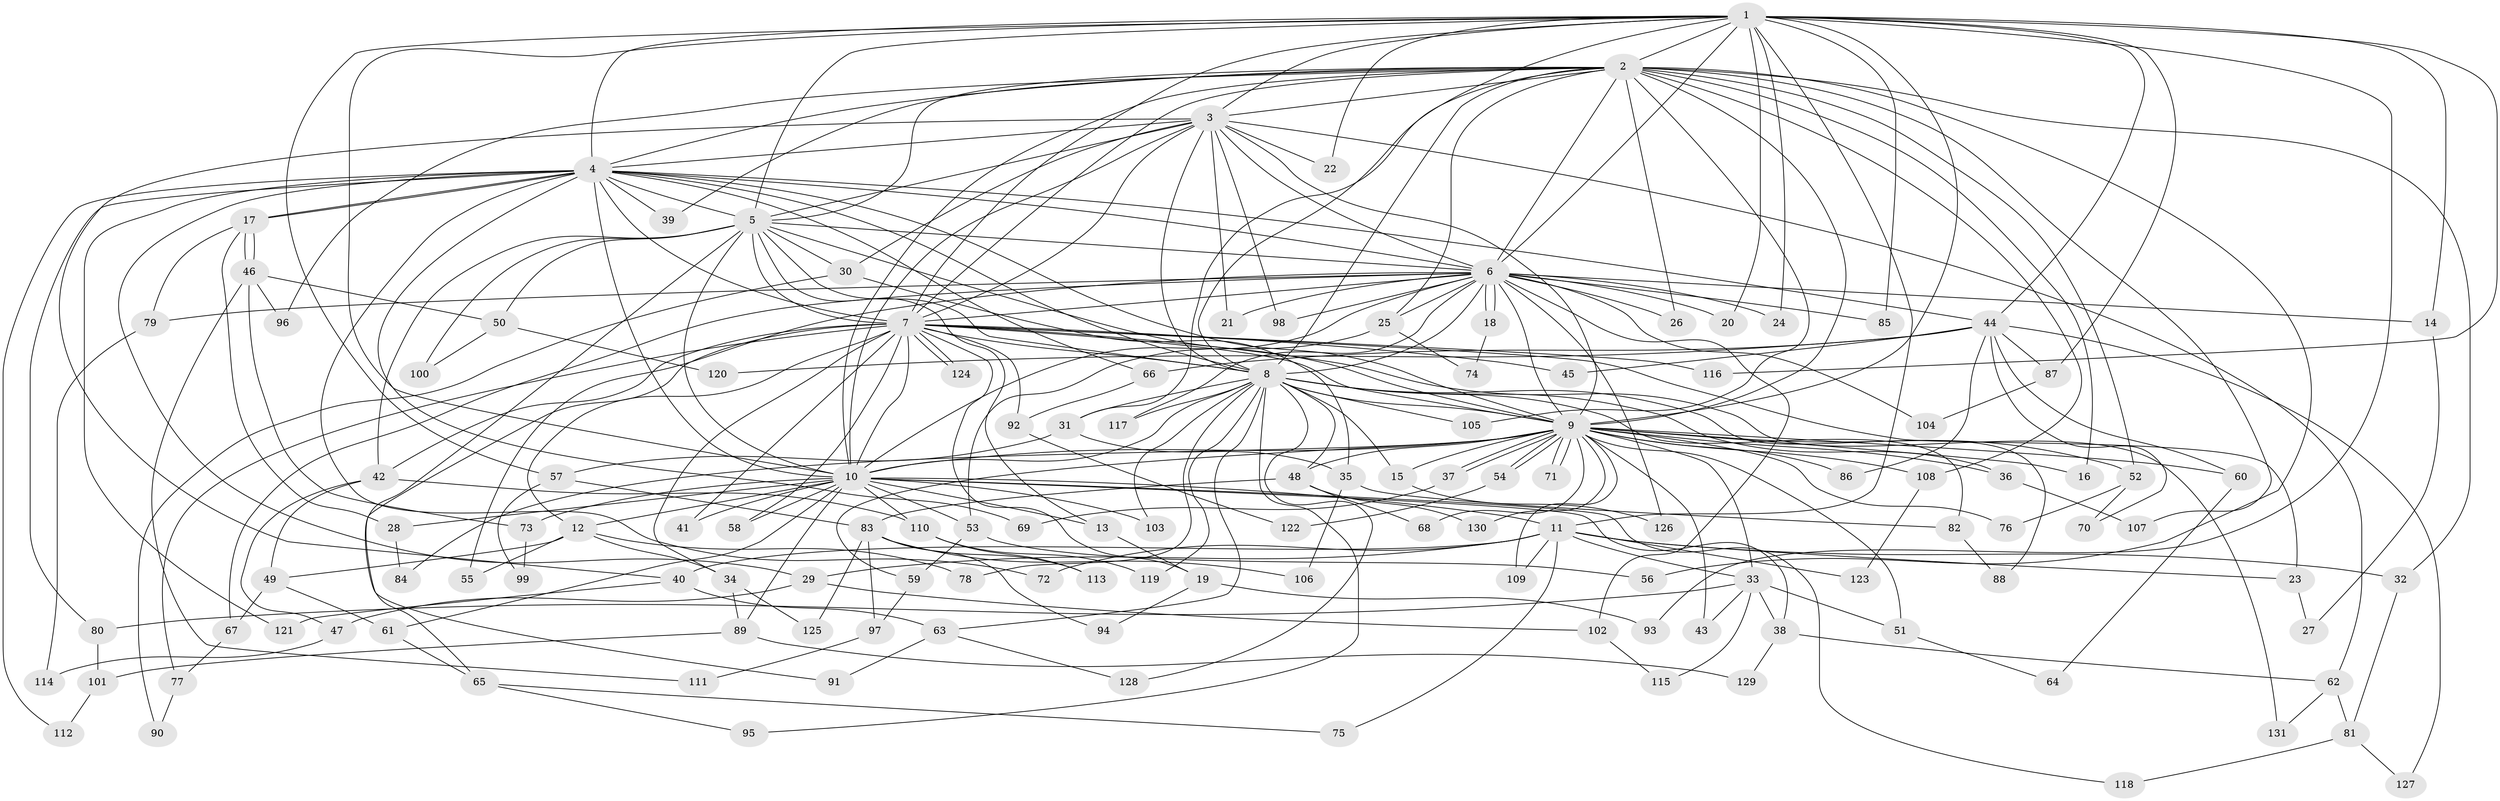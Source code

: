 // coarse degree distribution, {18: 0.01, 19: 0.01, 15: 0.02, 20: 0.01, 24: 0.01, 21: 0.01, 22: 0.01, 29: 0.01, 23: 0.01, 13: 0.01, 7: 0.04, 3: 0.21, 2: 0.44, 4: 0.12, 5: 0.05, 10: 0.01, 6: 0.01, 1: 0.01}
// Generated by graph-tools (version 1.1) at 2025/51/02/27/25 19:51:50]
// undirected, 131 vertices, 287 edges
graph export_dot {
graph [start="1"]
  node [color=gray90,style=filled];
  1;
  2;
  3;
  4;
  5;
  6;
  7;
  8;
  9;
  10;
  11;
  12;
  13;
  14;
  15;
  16;
  17;
  18;
  19;
  20;
  21;
  22;
  23;
  24;
  25;
  26;
  27;
  28;
  29;
  30;
  31;
  32;
  33;
  34;
  35;
  36;
  37;
  38;
  39;
  40;
  41;
  42;
  43;
  44;
  45;
  46;
  47;
  48;
  49;
  50;
  51;
  52;
  53;
  54;
  55;
  56;
  57;
  58;
  59;
  60;
  61;
  62;
  63;
  64;
  65;
  66;
  67;
  68;
  69;
  70;
  71;
  72;
  73;
  74;
  75;
  76;
  77;
  78;
  79;
  80;
  81;
  82;
  83;
  84;
  85;
  86;
  87;
  88;
  89;
  90;
  91;
  92;
  93;
  94;
  95;
  96;
  97;
  98;
  99;
  100;
  101;
  102;
  103;
  104;
  105;
  106;
  107;
  108;
  109;
  110;
  111;
  112;
  113;
  114;
  115;
  116;
  117;
  118;
  119;
  120;
  121;
  122;
  123;
  124;
  125;
  126;
  127;
  128;
  129;
  130;
  131;
  1 -- 2;
  1 -- 3;
  1 -- 4;
  1 -- 5;
  1 -- 6;
  1 -- 7;
  1 -- 8;
  1 -- 9;
  1 -- 10;
  1 -- 11;
  1 -- 14;
  1 -- 20;
  1 -- 22;
  1 -- 24;
  1 -- 44;
  1 -- 57;
  1 -- 85;
  1 -- 87;
  1 -- 93;
  1 -- 116;
  2 -- 3;
  2 -- 4;
  2 -- 5;
  2 -- 6;
  2 -- 7;
  2 -- 8;
  2 -- 9;
  2 -- 10;
  2 -- 16;
  2 -- 25;
  2 -- 26;
  2 -- 31;
  2 -- 32;
  2 -- 39;
  2 -- 52;
  2 -- 56;
  2 -- 96;
  2 -- 105;
  2 -- 107;
  2 -- 108;
  3 -- 4;
  3 -- 5;
  3 -- 6;
  3 -- 7;
  3 -- 8;
  3 -- 9;
  3 -- 10;
  3 -- 21;
  3 -- 22;
  3 -- 30;
  3 -- 40;
  3 -- 62;
  3 -- 98;
  4 -- 5;
  4 -- 6;
  4 -- 7;
  4 -- 8;
  4 -- 9;
  4 -- 10;
  4 -- 17;
  4 -- 17;
  4 -- 29;
  4 -- 39;
  4 -- 44;
  4 -- 66;
  4 -- 69;
  4 -- 72;
  4 -- 80;
  4 -- 112;
  4 -- 121;
  5 -- 6;
  5 -- 7;
  5 -- 8;
  5 -- 9;
  5 -- 10;
  5 -- 13;
  5 -- 30;
  5 -- 42;
  5 -- 50;
  5 -- 65;
  5 -- 100;
  6 -- 7;
  6 -- 8;
  6 -- 9;
  6 -- 10;
  6 -- 14;
  6 -- 18;
  6 -- 18;
  6 -- 20;
  6 -- 21;
  6 -- 24;
  6 -- 25;
  6 -- 26;
  6 -- 55;
  6 -- 67;
  6 -- 79;
  6 -- 85;
  6 -- 98;
  6 -- 102;
  6 -- 104;
  6 -- 117;
  6 -- 126;
  7 -- 8;
  7 -- 9;
  7 -- 10;
  7 -- 12;
  7 -- 19;
  7 -- 23;
  7 -- 34;
  7 -- 41;
  7 -- 42;
  7 -- 45;
  7 -- 58;
  7 -- 77;
  7 -- 91;
  7 -- 92;
  7 -- 116;
  7 -- 124;
  7 -- 124;
  7 -- 131;
  8 -- 9;
  8 -- 10;
  8 -- 15;
  8 -- 31;
  8 -- 36;
  8 -- 48;
  8 -- 63;
  8 -- 78;
  8 -- 82;
  8 -- 88;
  8 -- 95;
  8 -- 103;
  8 -- 105;
  8 -- 117;
  8 -- 119;
  8 -- 128;
  9 -- 10;
  9 -- 15;
  9 -- 16;
  9 -- 33;
  9 -- 36;
  9 -- 37;
  9 -- 37;
  9 -- 43;
  9 -- 48;
  9 -- 51;
  9 -- 52;
  9 -- 54;
  9 -- 54;
  9 -- 59;
  9 -- 60;
  9 -- 68;
  9 -- 71;
  9 -- 71;
  9 -- 76;
  9 -- 84;
  9 -- 86;
  9 -- 108;
  9 -- 109;
  9 -- 130;
  10 -- 11;
  10 -- 12;
  10 -- 13;
  10 -- 28;
  10 -- 38;
  10 -- 41;
  10 -- 53;
  10 -- 58;
  10 -- 61;
  10 -- 73;
  10 -- 89;
  10 -- 103;
  10 -- 110;
  10 -- 118;
  11 -- 23;
  11 -- 29;
  11 -- 32;
  11 -- 33;
  11 -- 40;
  11 -- 72;
  11 -- 75;
  11 -- 109;
  11 -- 123;
  12 -- 34;
  12 -- 49;
  12 -- 55;
  12 -- 78;
  13 -- 19;
  14 -- 27;
  15 -- 126;
  17 -- 28;
  17 -- 46;
  17 -- 46;
  17 -- 79;
  18 -- 74;
  19 -- 93;
  19 -- 94;
  23 -- 27;
  25 -- 53;
  25 -- 74;
  28 -- 84;
  29 -- 47;
  29 -- 102;
  30 -- 35;
  30 -- 90;
  31 -- 35;
  31 -- 57;
  32 -- 81;
  33 -- 38;
  33 -- 43;
  33 -- 51;
  33 -- 80;
  33 -- 115;
  34 -- 89;
  34 -- 125;
  35 -- 82;
  35 -- 106;
  36 -- 107;
  37 -- 69;
  38 -- 62;
  38 -- 129;
  40 -- 63;
  40 -- 121;
  42 -- 47;
  42 -- 49;
  42 -- 110;
  44 -- 45;
  44 -- 60;
  44 -- 66;
  44 -- 70;
  44 -- 86;
  44 -- 87;
  44 -- 120;
  44 -- 127;
  46 -- 50;
  46 -- 73;
  46 -- 96;
  46 -- 111;
  47 -- 114;
  48 -- 68;
  48 -- 83;
  48 -- 130;
  49 -- 61;
  49 -- 67;
  50 -- 100;
  50 -- 120;
  51 -- 64;
  52 -- 70;
  52 -- 76;
  53 -- 56;
  53 -- 59;
  54 -- 122;
  57 -- 83;
  57 -- 99;
  59 -- 97;
  60 -- 64;
  61 -- 65;
  62 -- 81;
  62 -- 131;
  63 -- 91;
  63 -- 128;
  65 -- 75;
  65 -- 95;
  66 -- 92;
  67 -- 77;
  73 -- 99;
  77 -- 90;
  79 -- 114;
  80 -- 101;
  81 -- 118;
  81 -- 127;
  82 -- 88;
  83 -- 94;
  83 -- 97;
  83 -- 106;
  83 -- 113;
  83 -- 125;
  87 -- 104;
  89 -- 101;
  89 -- 129;
  92 -- 122;
  97 -- 111;
  101 -- 112;
  102 -- 115;
  108 -- 123;
  110 -- 113;
  110 -- 119;
}
